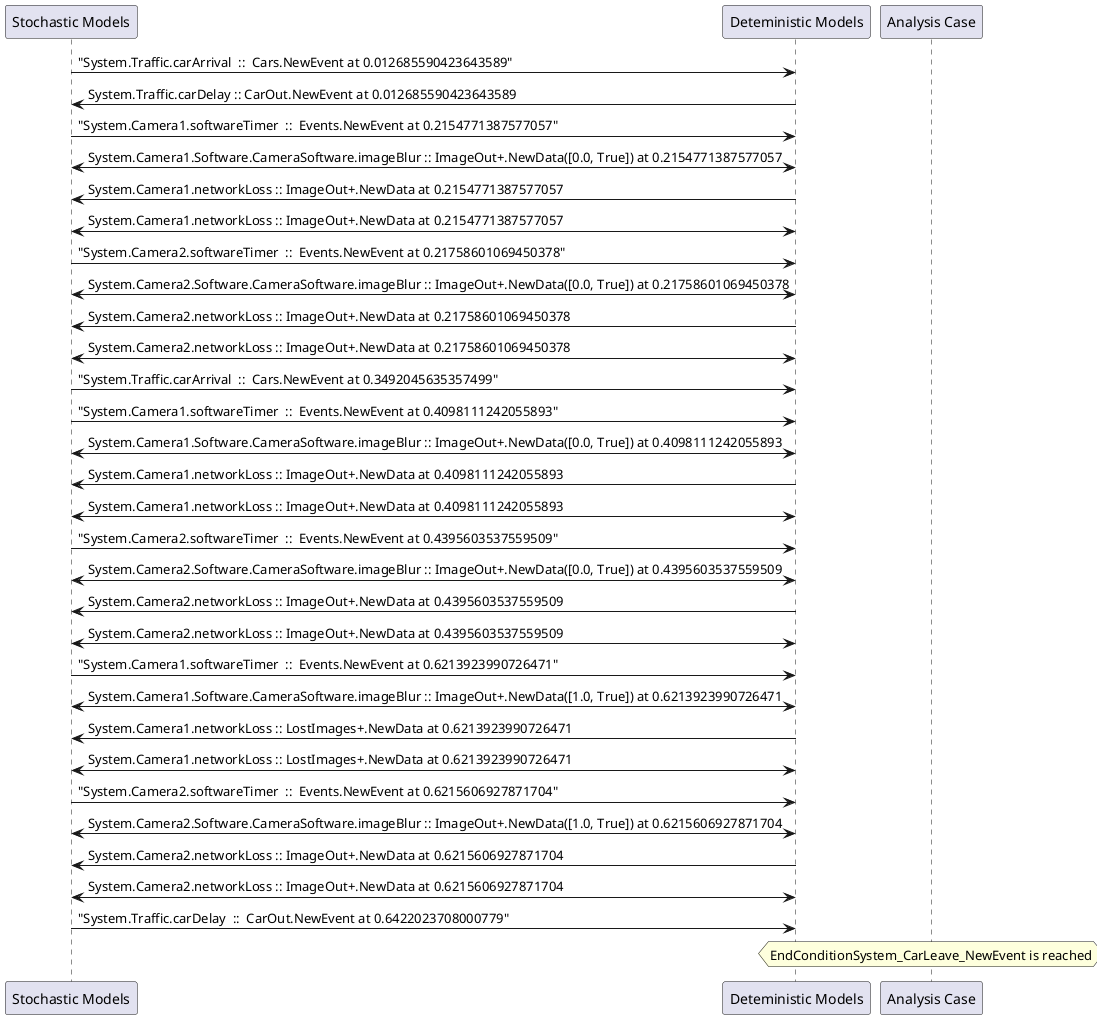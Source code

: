 
	@startuml
	participant "Stochastic Models" as stochmodel
	participant "Deteministic Models" as detmodel
	participant "Analysis Case" as analysis
	{15316_stop} stochmodel -> detmodel : "System.Traffic.carArrival  ::  Cars.NewEvent at 0.012685590423643589"
{15324_start} detmodel -> stochmodel : System.Traffic.carDelay :: CarOut.NewEvent at 0.012685590423643589
{15284_stop} stochmodel -> detmodel : "System.Camera1.softwareTimer  ::  Events.NewEvent at 0.2154771387577057"
detmodel <-> stochmodel : System.Camera1.Software.CameraSoftware.imageBlur :: ImageOut+.NewData([0.0, True]) at 0.2154771387577057
detmodel -> stochmodel : System.Camera1.networkLoss :: ImageOut+.NewData at 0.2154771387577057
detmodel <-> stochmodel : System.Camera1.networkLoss :: ImageOut+.NewData at 0.2154771387577057
{15300_stop} stochmodel -> detmodel : "System.Camera2.softwareTimer  ::  Events.NewEvent at 0.21758601069450378"
detmodel <-> stochmodel : System.Camera2.Software.CameraSoftware.imageBlur :: ImageOut+.NewData([0.0, True]) at 0.21758601069450378
detmodel -> stochmodel : System.Camera2.networkLoss :: ImageOut+.NewData at 0.21758601069450378
detmodel <-> stochmodel : System.Camera2.networkLoss :: ImageOut+.NewData at 0.21758601069450378
{15317_stop} stochmodel -> detmodel : "System.Traffic.carArrival  ::  Cars.NewEvent at 0.3492045635357499"
{15285_stop} stochmodel -> detmodel : "System.Camera1.softwareTimer  ::  Events.NewEvent at 0.4098111242055893"
detmodel <-> stochmodel : System.Camera1.Software.CameraSoftware.imageBlur :: ImageOut+.NewData([0.0, True]) at 0.4098111242055893
detmodel -> stochmodel : System.Camera1.networkLoss :: ImageOut+.NewData at 0.4098111242055893
detmodel <-> stochmodel : System.Camera1.networkLoss :: ImageOut+.NewData at 0.4098111242055893
{15301_stop} stochmodel -> detmodel : "System.Camera2.softwareTimer  ::  Events.NewEvent at 0.4395603537559509"
detmodel <-> stochmodel : System.Camera2.Software.CameraSoftware.imageBlur :: ImageOut+.NewData([0.0, True]) at 0.4395603537559509
detmodel -> stochmodel : System.Camera2.networkLoss :: ImageOut+.NewData at 0.4395603537559509
detmodel <-> stochmodel : System.Camera2.networkLoss :: ImageOut+.NewData at 0.4395603537559509
{15286_stop} stochmodel -> detmodel : "System.Camera1.softwareTimer  ::  Events.NewEvent at 0.6213923990726471"
detmodel <-> stochmodel : System.Camera1.Software.CameraSoftware.imageBlur :: ImageOut+.NewData([1.0, True]) at 0.6213923990726471
detmodel -> stochmodel : System.Camera1.networkLoss :: LostImages+.NewData at 0.6213923990726471
detmodel <-> stochmodel : System.Camera1.networkLoss :: LostImages+.NewData at 0.6213923990726471
{15302_stop} stochmodel -> detmodel : "System.Camera2.softwareTimer  ::  Events.NewEvent at 0.6215606927871704"
detmodel <-> stochmodel : System.Camera2.Software.CameraSoftware.imageBlur :: ImageOut+.NewData([1.0, True]) at 0.6215606927871704
detmodel -> stochmodel : System.Camera2.networkLoss :: ImageOut+.NewData at 0.6215606927871704
detmodel <-> stochmodel : System.Camera2.networkLoss :: ImageOut+.NewData at 0.6215606927871704
{15324_stop} stochmodel -> detmodel : "System.Traffic.carDelay  ::  CarOut.NewEvent at 0.6422023708000779"
{15324_start} <-> {15324_stop} : delay
hnote over analysis 
EndConditionSystem_CarLeave_NewEvent is reached
endnote
@enduml